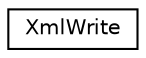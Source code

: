digraph "Graphical Class Hierarchy"
{
  edge [fontname="Helvetica",fontsize="10",labelfontname="Helvetica",labelfontsize="10"];
  node [fontname="Helvetica",fontsize="10",shape=record];
  rankdir="LR";
  Node1 [label="XmlWrite",height=0.2,width=0.4,color="black", fillcolor="white", style="filled",URL="$class_xml_write.html"];
}
